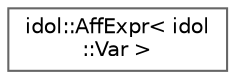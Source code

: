 digraph "Graphical Class Hierarchy"
{
 // LATEX_PDF_SIZE
  bgcolor="transparent";
  edge [fontname=Helvetica,fontsize=10,labelfontname=Helvetica,labelfontsize=10];
  node [fontname=Helvetica,fontsize=10,shape=box,height=0.2,width=0.4];
  rankdir="LR";
  Node0 [id="Node000000",label="idol::AffExpr\< idol\l::Var \>",height=0.2,width=0.4,color="grey40", fillcolor="white", style="filled",URL="$classidol_1_1AffExpr.html",tooltip=" "];
}

